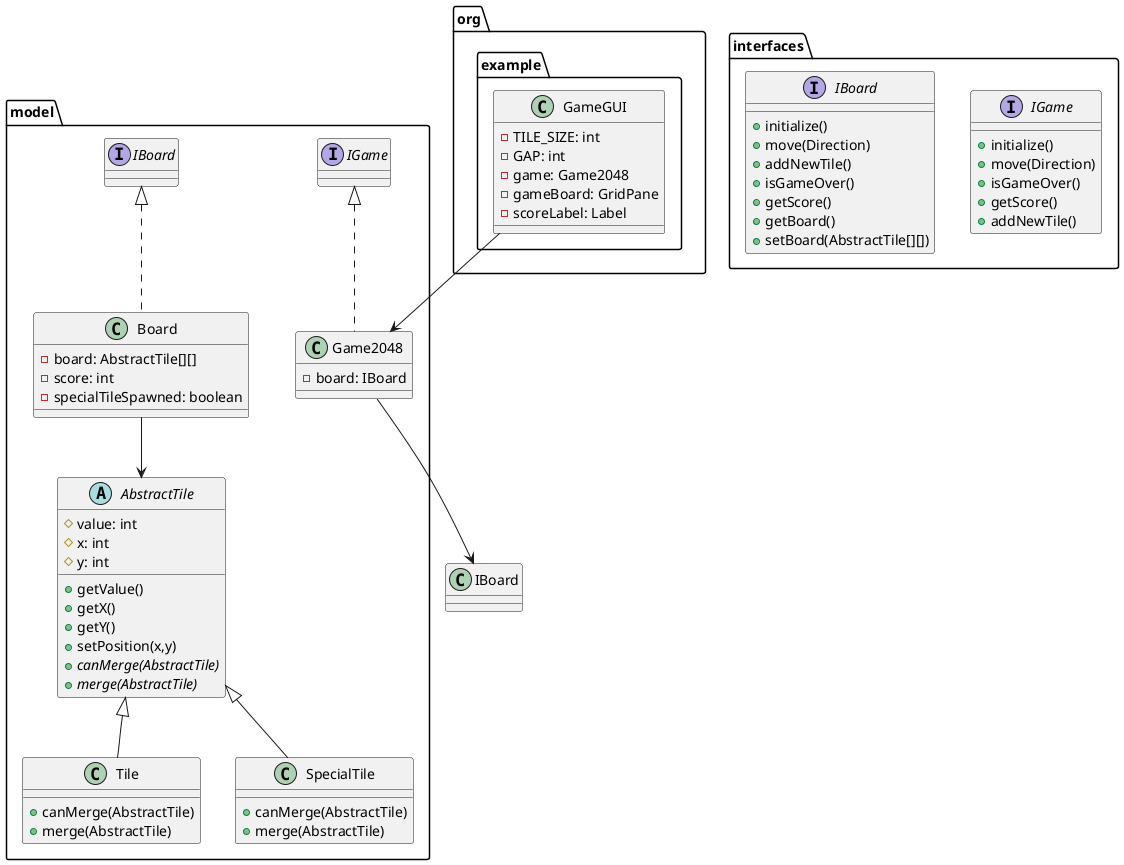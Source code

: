 @startuml
package interfaces {
    interface IGame {
        + initialize()
        + move(Direction)
        + isGameOver()
        + getScore()
        + addNewTile()
    }

    interface IBoard {
        + initialize()
        + move(Direction)
        + addNewTile()
        + isGameOver()
        + getScore()
        + getBoard()
        + setBoard(AbstractTile[][])
    }
}

package model {
    abstract class AbstractTile {
        # value: int
        # x: int
        # y: int
        + getValue()
        + getX()
        + getY()
        + setPosition(x,y)
        + {abstract} canMerge(AbstractTile)
        + {abstract} merge(AbstractTile)
    }

    class Tile extends AbstractTile {
        + canMerge(AbstractTile)
        + merge(AbstractTile)
    }

    class SpecialTile extends AbstractTile {
        + canMerge(AbstractTile)
        + merge(AbstractTile)
    }

    class Game2048 implements IGame {
        - board: IBoard
    }

    class Board implements IBoard {
        - board: AbstractTile[][]
        - score: int
        - specialTileSpawned: boolean
    }
}

package org.example {
    class GameGUI {
        - TILE_SIZE: int
        - GAP: int
        - game: Game2048
        - gameBoard: GridPane
        - scoreLabel: Label
    }
}

Game2048 --> IBoard
Board --> AbstractTile
GameGUI --> Game2048

@enduml


